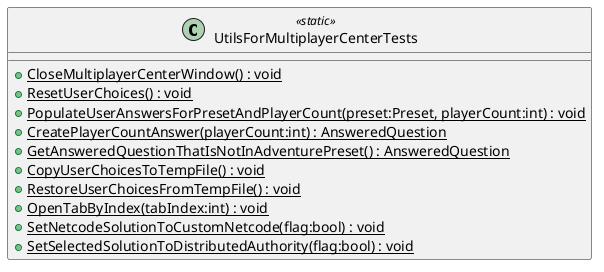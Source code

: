 @startuml
class UtilsForMultiplayerCenterTests <<static>> {
    + {static} CloseMultiplayerCenterWindow() : void
    + {static} ResetUserChoices() : void
    + {static} PopulateUserAnswersForPresetAndPlayerCount(preset:Preset, playerCount:int) : void
    + {static} CreatePlayerCountAnswer(playerCount:int) : AnsweredQuestion
    + {static} GetAnsweredQuestionThatIsNotInAdventurePreset() : AnsweredQuestion
    + {static} CopyUserChoicesToTempFile() : void
    + {static} RestoreUserChoicesFromTempFile() : void
    + {static} OpenTabByIndex(tabIndex:int) : void
    + {static} SetNetcodeSolutionToCustomNetcode(flag:bool) : void
    + {static} SetSelectedSolutionToDistributedAuthority(flag:bool) : void
}
@enduml
